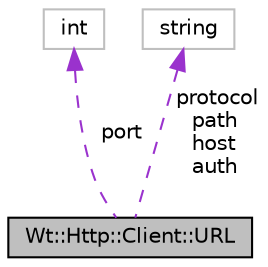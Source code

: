 digraph "Wt::Http::Client::URL"
{
 // LATEX_PDF_SIZE
  edge [fontname="Helvetica",fontsize="10",labelfontname="Helvetica",labelfontsize="10"];
  node [fontname="Helvetica",fontsize="10",shape=record];
  Node1 [label="Wt::Http::Client::URL",height=0.2,width=0.4,color="black", fillcolor="grey75", style="filled", fontcolor="black",tooltip="Utility class representing an URL."];
  Node2 -> Node1 [dir="back",color="darkorchid3",fontsize="10",style="dashed",label=" port" ];
  Node2 [label="int",height=0.2,width=0.4,color="grey75", fillcolor="white", style="filled",tooltip=" "];
  Node3 -> Node1 [dir="back",color="darkorchid3",fontsize="10",style="dashed",label=" protocol\npath\nhost\nauth" ];
  Node3 [label="string",height=0.2,width=0.4,color="grey75", fillcolor="white", style="filled",tooltip=" "];
}
